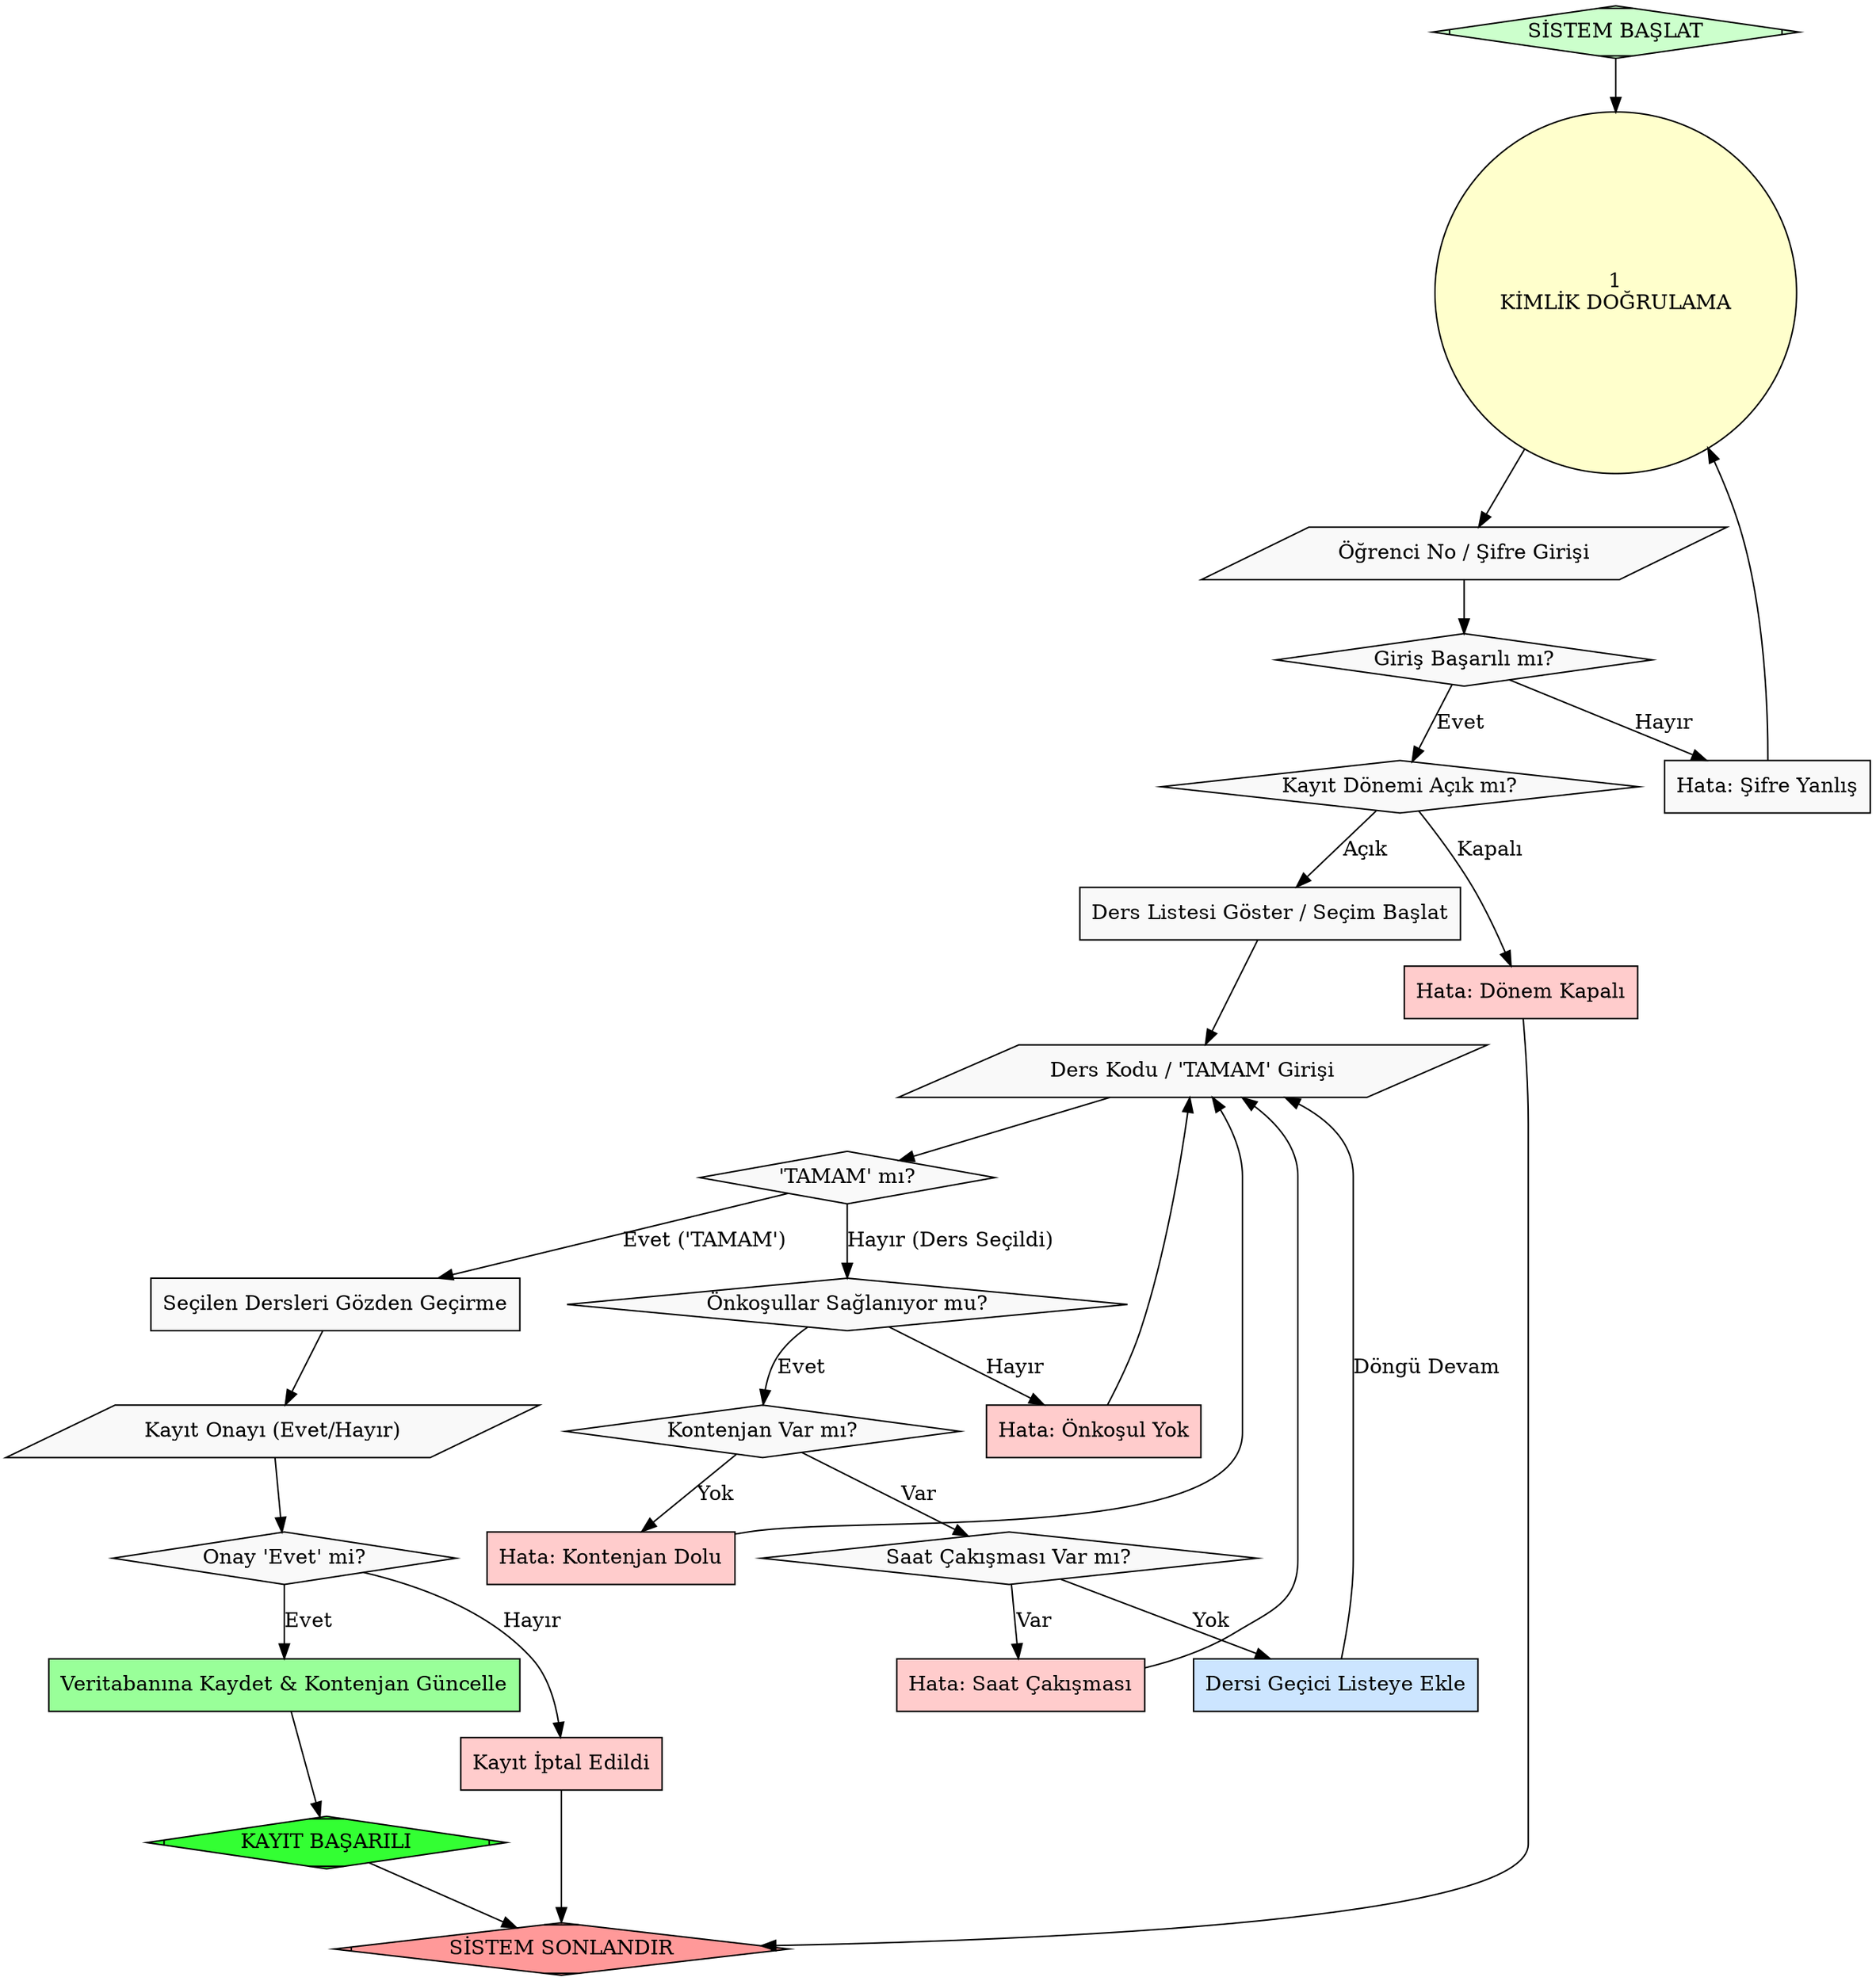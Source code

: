 // Üniversite Ders Kayıt Sistemi Akış Şeması (DOT Kodu)
digraph DersKayitSistemi {
    
    // Genel ayarlar
    rankdir=TB; // Akış yönü: Yukarıdan Aşağıya (Top to Bottom)
    node [shape=box, style=filled, fillcolor="#F9F9F9"];
    
    // Düğüm Tanımlamaları (İşlem Basamakları)
    start [shape=Mdiamond, label="SİSTEM BAŞLAT", fillcolor="#CCFFCC"];
    
    // 1. Kimlik Doğrulama
    auth_loop [shape=circle, label="1\nKİMLİK DOĞRULAMA", fillcolor="#FFFFCC"];
    input_login [shape=parallelogram, label="Öğrenci No / Şifre Girişi"];
    check_login [shape=diamond, label="Giriş Başarılı mı?"];
    
    // 2. Kayıt Dönemi Kontrolü
    check_period [shape=diamond, label="Kayıt Dönemi Açık mı?"];
    
    // 3. Ders Seçim Döngüsü
    init_selection [label="Ders Listesi Göster / Seçim Başlat"];
    input_course [shape=parallelogram, label="Ders Kodu / 'TAMAM' Girişi"];
    check_finish [shape=diamond, label="'TAMAM' mı?"];
    
    // Kontrol Adımları
    check_prereq [shape=diamond, label="Önkoşullar Sağlanıyor mu?"];
    check_quota [shape=diamond, label="Kontenjan Var mı?"];
    check_conflict [shape=diamond, label="Saat Çakışması Var mı?"];
    add_temp [label="Dersi Geçici Listeye Ekle", fillcolor="#CCE5FF"];
    
    // 4. Onay
    review [label="Seçilen Dersleri Gözden Geçirme"];
    input_confirm [shape=parallelogram, label="Kayıt Onayı (Evet/Hayır)"];
    check_confirm [shape=diamond, label="Onay 'Evet' mi?"];
    
    // 5. Sonuç ve Kayıt
    save_record [label="Veritabanına Kaydet & Kontenjan Güncelle", fillcolor="#99FF99"];
    end_success [shape=Mdiamond, label="KAYIT BAŞARILI", fillcolor="#33FF33"];
    
    // Hata/İptal Durumları
    fail_login [label="Hata: Şifre Yanlış"];
    fail_period [shape=box, label="Hata: Dönem Kapalı", fillcolor="#FFCCCC"];
    fail_prereq [label="Hata: Önkoşul Yok", fillcolor="#FFCCCC"];
    fail_quota [label="Hata: Kontenjan Dolu", fillcolor="#FFCCCC"];
    fail_conflict [label="Hata: Saat Çakışması", fillcolor="#FFCCCC"];
    cancel [shape=box, label="Kayıt İptal Edildi", fillcolor="#FFCCCC"];
    
    end_final [shape=Mdiamond, label="SİSTEM SONLANDIR", fillcolor="#FF9999"];
    
    // Akış Bağlantıları
    
    // Başlangıç ve Kimlik Doğrulama
    start -> auth_loop;
    auth_loop -> input_login;
    input_login -> check_login;
    check_login -> check_period [label="Evet"];
    check_login -> fail_login [label="Hayır"];
    fail_login -> auth_loop;
    
    // Dönem Kontrolü
    check_period -> init_selection [label="Açık"];
    check_period -> fail_period [label="Kapalı"];
    fail_period -> end_final;
    
    // Ders Seçim Döngüsü
    init_selection -> input_course;
    input_course -> check_finish;
    
    // Seçim Devam Ediyor
    check_finish -> check_prereq [label="Hayır (Ders Seçildi)"];
    
    // Kontroller
    check_prereq -> check_quota [label="Evet"];
    check_prereq -> fail_prereq [label="Hayır"];
    fail_prereq -> input_course;
    
    check_quota -> check_conflict [label="Var"];
    check_quota -> fail_quota [label="Yok"];
    fail_quota -> input_course;
    
    check_conflict -> add_temp [label="Yok"];
    check_conflict -> fail_conflict [label="Var"];
    fail_conflict -> input_course;
    
    add_temp -> input_course [label="Döngü Devam"];
    
    // Onay ve Kayıt
    check_finish -> review [label="Evet ('TAMAM')"];
    review -> input_confirm;
    input_confirm -> check_confirm;
    
    check_confirm -> save_record [label="Evet"];
    check_confirm -> cancel [label="Hayır"];
    
    save_record -> end_success;
    end_success -> end_final;
    cancel -> end_final;
    
}
